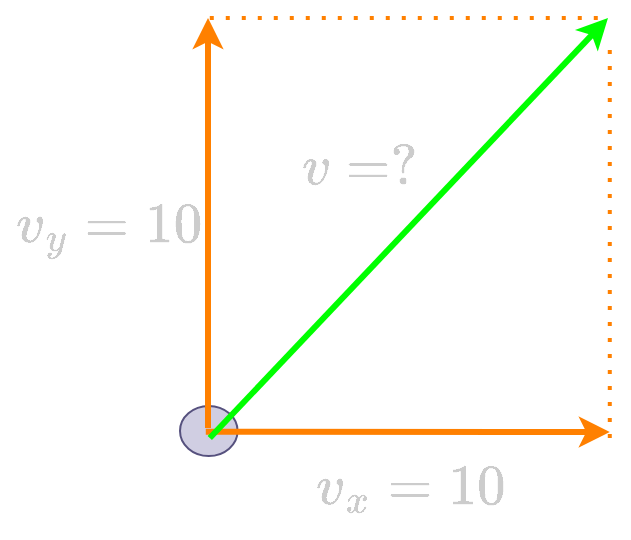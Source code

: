 <mxfile>
    <diagram id="Kn2dq1hbc2xhgc-ut72k" name="ページ1">
        <mxGraphModel dx="1176" dy="681" grid="1" gridSize="10" guides="1" tooltips="1" connect="1" arrows="1" fold="1" page="1" pageScale="1" pageWidth="827" pageHeight="1169" math="1" shadow="0">
            <root>
                <mxCell id="0"/>
                <mxCell id="1" parent="0"/>
                <mxCell id="4" value="" style="ellipse;whiteSpace=wrap;html=1;aspect=fixed;strokeColor=#56517e;fillColor=#d0cee2;" parent="1" vertex="1">
                    <mxGeometry x="110" y="234" width="28.78" height="25" as="geometry"/>
                </mxCell>
                <mxCell id="17" value="" style="endArrow=classic;html=1;strokeColor=#FF8000;strokeWidth=3;" parent="1" edge="1">
                    <mxGeometry width="50" height="50" relative="1" as="geometry">
                        <mxPoint x="122.89" y="246.92" as="sourcePoint"/>
                        <mxPoint x="324.89" y="247" as="targetPoint"/>
                    </mxGeometry>
                </mxCell>
                <mxCell id="18" value="" style="endArrow=classic;html=1;strokeColor=#FF8000;strokeWidth=3;" parent="1" edge="1">
                    <mxGeometry width="50" height="50" relative="1" as="geometry">
                        <mxPoint x="124" y="245.0" as="sourcePoint"/>
                        <mxPoint x="124" y="40" as="targetPoint"/>
                    </mxGeometry>
                </mxCell>
                <mxCell id="21" value="" style="endArrow=none;dashed=1;html=1;dashPattern=1 3;strokeWidth=2;strokeColor=#FF8000;fontSize=18;fontColor=#CCCCCC;" parent="1" edge="1">
                    <mxGeometry width="50" height="50" relative="1" as="geometry">
                        <mxPoint x="324.89" y="250" as="sourcePoint"/>
                        <mxPoint x="324.89" y="50" as="targetPoint"/>
                    </mxGeometry>
                </mxCell>
                <mxCell id="22" value="" style="endArrow=none;dashed=1;html=1;dashPattern=1 3;strokeWidth=2;strokeColor=#FF8000;fontSize=18;fontColor=#CCCCCC;" parent="1" edge="1">
                    <mxGeometry width="50" height="50" relative="1" as="geometry">
                        <mxPoint x="124.89" y="40" as="sourcePoint"/>
                        <mxPoint x="324.89" y="40" as="targetPoint"/>
                    </mxGeometry>
                </mxCell>
                <mxCell id="23" value="" style="endArrow=classic;html=1;strokeColor=#00FF00;strokeWidth=3;" parent="1" edge="1">
                    <mxGeometry width="50" height="50" relative="1" as="geometry">
                        <mxPoint x="124.89" y="250.0" as="sourcePoint"/>
                        <mxPoint x="324" y="40" as="targetPoint"/>
                    </mxGeometry>
                </mxCell>
                <mxCell id="36" value="\(v=?\)" style="text;html=1;align=center;verticalAlign=middle;whiteSpace=wrap;rounded=0;fontSize=24;fontColor=#CCCCCC;" parent="1" vertex="1">
                    <mxGeometry x="144.89" y="90" width="110" height="50" as="geometry"/>
                </mxCell>
                <mxCell id="70" value="\(v_x=10\)" style="text;html=1;align=center;verticalAlign=middle;whiteSpace=wrap;rounded=0;fontSize=24;fontColor=#CCCCCC;" vertex="1" parent="1">
                    <mxGeometry x="169.89" y="250" width="110" height="50" as="geometry"/>
                </mxCell>
                <mxCell id="71" value="\(v_y=10\)" style="text;html=1;align=center;verticalAlign=middle;whiteSpace=wrap;rounded=0;fontSize=24;fontColor=#CCCCCC;" vertex="1" parent="1">
                    <mxGeometry x="20" y="120" width="110" height="50" as="geometry"/>
                </mxCell>
            </root>
        </mxGraphModel>
    </diagram>
</mxfile>